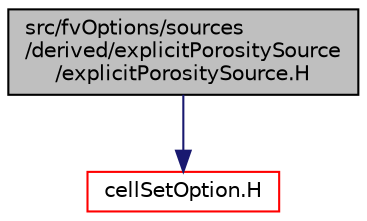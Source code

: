 digraph "src/fvOptions/sources/derived/explicitPorositySource/explicitPorositySource.H"
{
  bgcolor="transparent";
  edge [fontname="Helvetica",fontsize="10",labelfontname="Helvetica",labelfontsize="10"];
  node [fontname="Helvetica",fontsize="10",shape=record];
  Node0 [label="src/fvOptions/sources\l/derived/explicitPorositySource\l/explicitPorositySource.H",height=0.2,width=0.4,color="black", fillcolor="grey75", style="filled", fontcolor="black"];
  Node0 -> Node1 [color="midnightblue",fontsize="10",style="solid",fontname="Helvetica"];
  Node1 [label="cellSetOption.H",height=0.2,width=0.4,color="red",URL="$a05231.html"];
}

